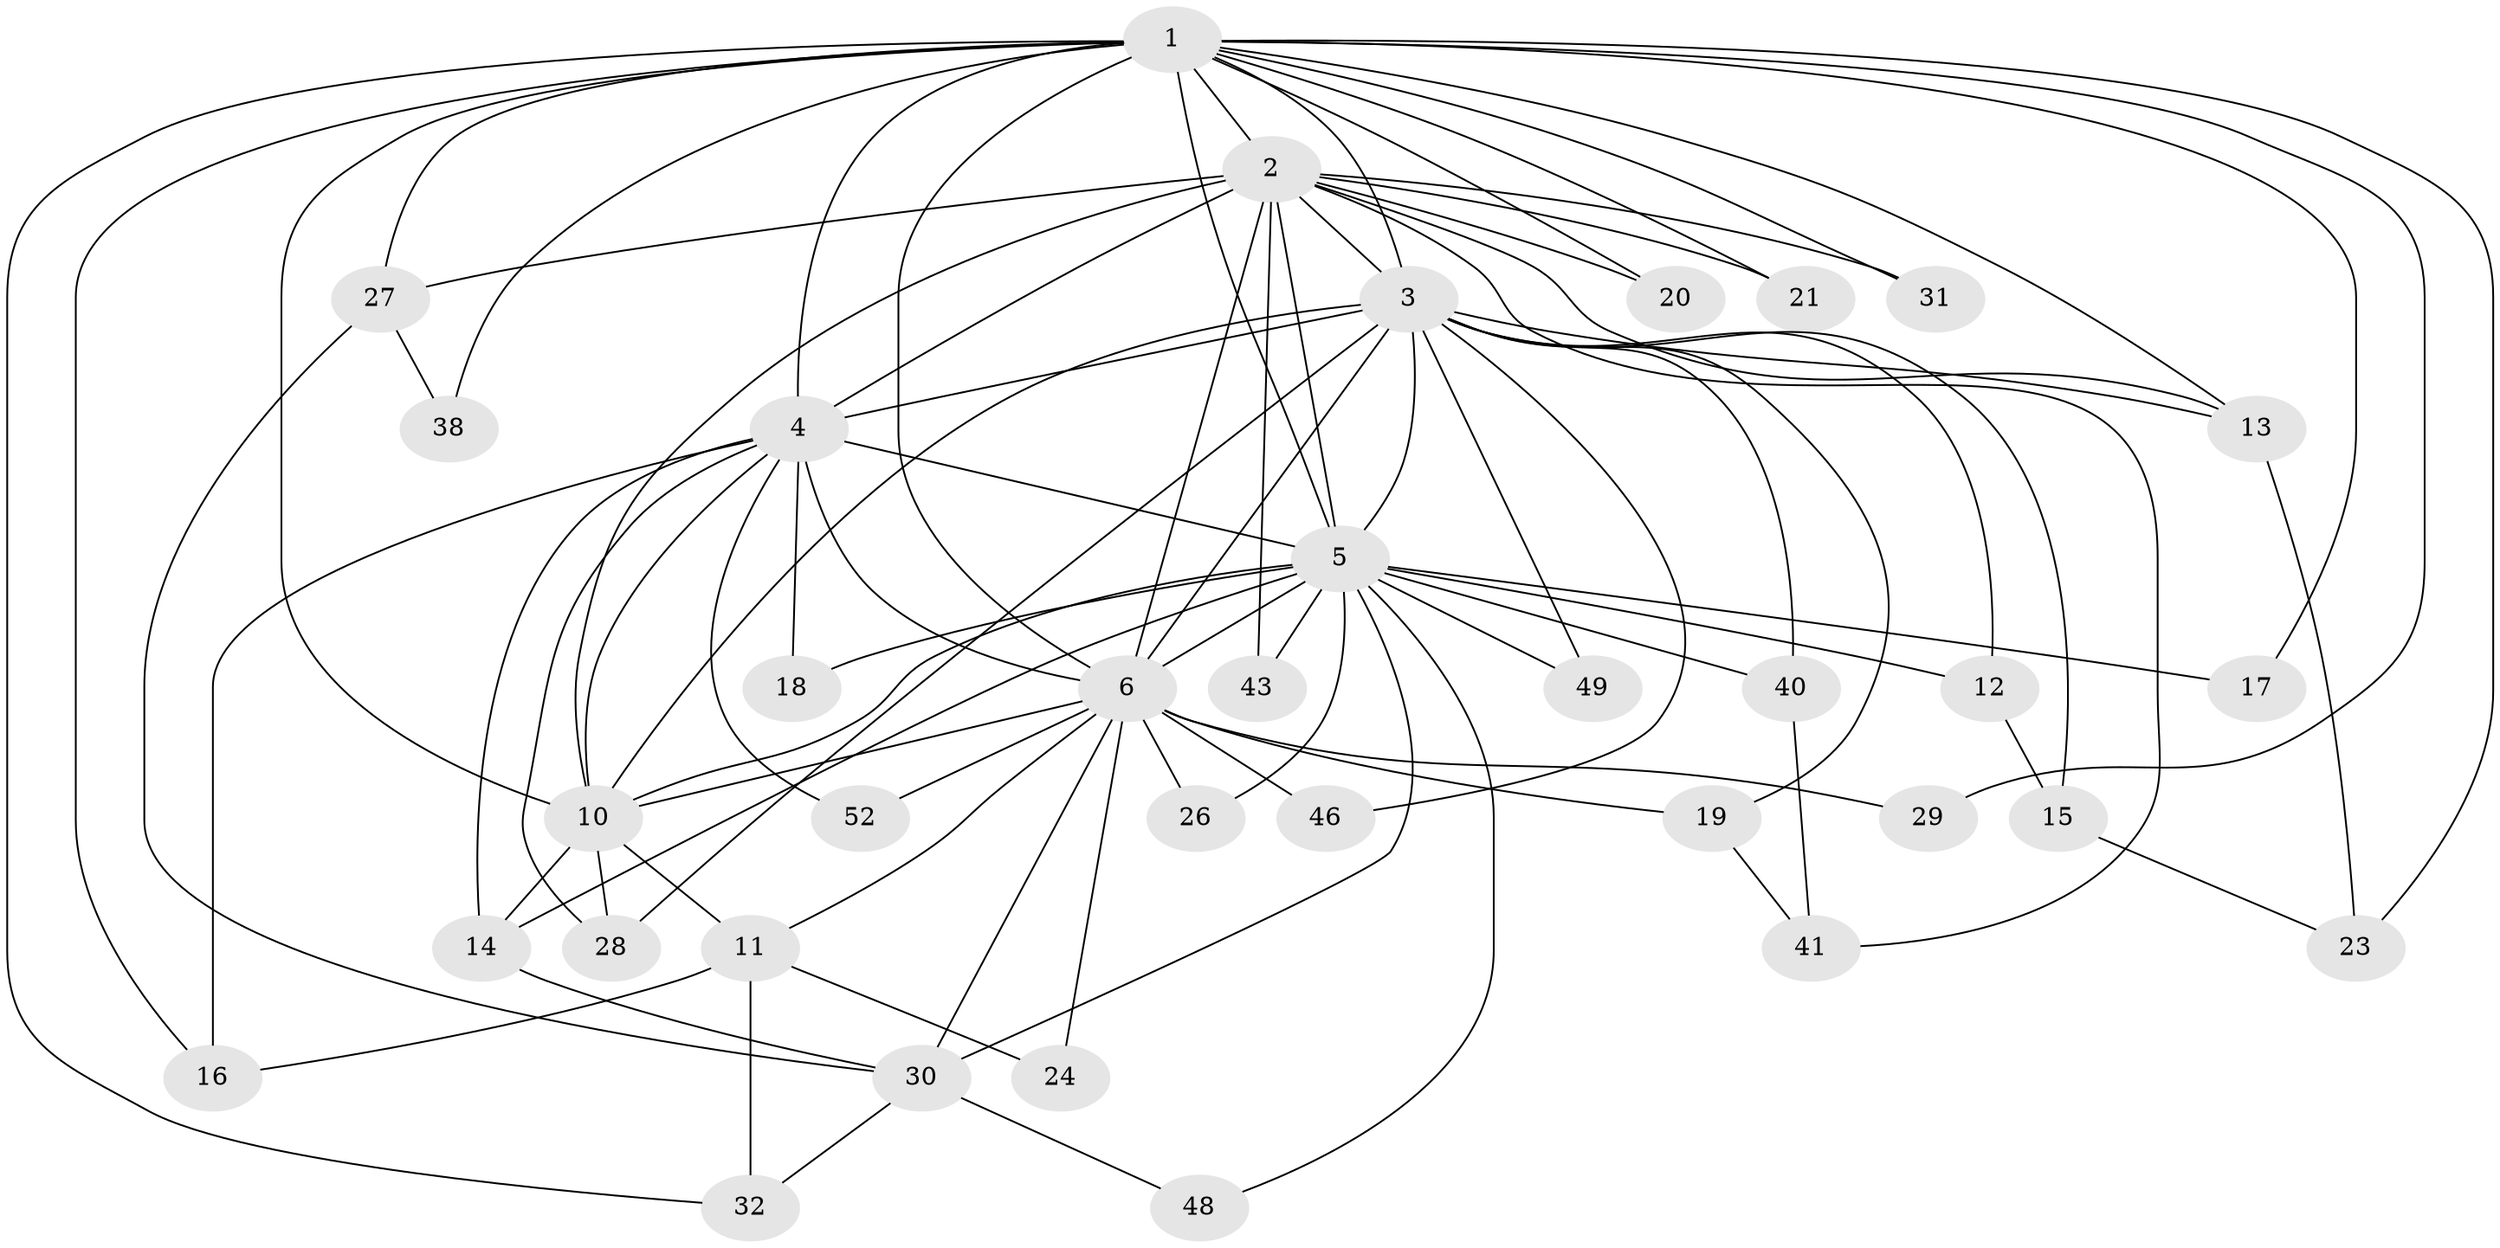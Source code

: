 // original degree distribution, {15: 0.07692307692307693, 16: 0.019230769230769232, 17: 0.019230769230769232, 13: 0.038461538461538464, 14: 0.038461538461538464, 5: 0.038461538461538464, 3: 0.28846153846153844, 4: 0.019230769230769232, 2: 0.4423076923076923, 6: 0.019230769230769232}
// Generated by graph-tools (version 1.1) at 2025/41/03/06/25 10:41:41]
// undirected, 35 vertices, 86 edges
graph export_dot {
graph [start="1"]
  node [color=gray90,style=filled];
  1 [super="+9"];
  2 [super="+37"];
  3 [super="+50"];
  4 [super="+34"];
  5 [super="+8"];
  6 [super="+7"];
  10 [super="+45"];
  11 [super="+36"];
  12;
  13 [super="+44"];
  14 [super="+35"];
  15;
  16 [super="+25"];
  17;
  18 [super="+22"];
  19;
  20;
  21;
  23 [super="+39"];
  24;
  26;
  27 [super="+33"];
  28;
  29 [super="+42"];
  30 [super="+51"];
  31;
  32;
  38;
  40;
  41 [super="+47"];
  43;
  46;
  48;
  49;
  52;
  1 -- 2 [weight=2];
  1 -- 3 [weight=2];
  1 -- 4 [weight=2];
  1 -- 5 [weight=4];
  1 -- 6 [weight=4];
  1 -- 10 [weight=2];
  1 -- 17;
  1 -- 20;
  1 -- 29 [weight=2];
  1 -- 31;
  1 -- 32;
  1 -- 38;
  1 -- 16;
  1 -- 21;
  1 -- 23;
  1 -- 27;
  1 -- 13;
  2 -- 3;
  2 -- 4;
  2 -- 5 [weight=2];
  2 -- 6 [weight=2];
  2 -- 10 [weight=2];
  2 -- 13;
  2 -- 20;
  2 -- 21;
  2 -- 27;
  2 -- 31;
  2 -- 41;
  2 -- 43;
  3 -- 4;
  3 -- 5 [weight=2];
  3 -- 6 [weight=2];
  3 -- 10;
  3 -- 12;
  3 -- 13;
  3 -- 15;
  3 -- 19;
  3 -- 28;
  3 -- 40;
  3 -- 49;
  3 -- 46;
  4 -- 5 [weight=2];
  4 -- 6 [weight=2];
  4 -- 10;
  4 -- 14 [weight=2];
  4 -- 16;
  4 -- 28;
  4 -- 52;
  4 -- 18;
  5 -- 6 [weight=4];
  5 -- 10 [weight=2];
  5 -- 17;
  5 -- 18 [weight=2];
  5 -- 26;
  5 -- 30;
  5 -- 43;
  5 -- 49;
  5 -- 40;
  5 -- 12;
  5 -- 48;
  5 -- 14;
  6 -- 10 [weight=2];
  6 -- 11;
  6 -- 26;
  6 -- 52;
  6 -- 46;
  6 -- 19;
  6 -- 24;
  6 -- 30;
  6 -- 29;
  10 -- 11;
  10 -- 14;
  10 -- 28;
  11 -- 24;
  11 -- 16;
  11 -- 32;
  12 -- 15;
  13 -- 23;
  14 -- 30;
  15 -- 23;
  19 -- 41;
  27 -- 38;
  27 -- 30;
  30 -- 32;
  30 -- 48;
  40 -- 41;
}
